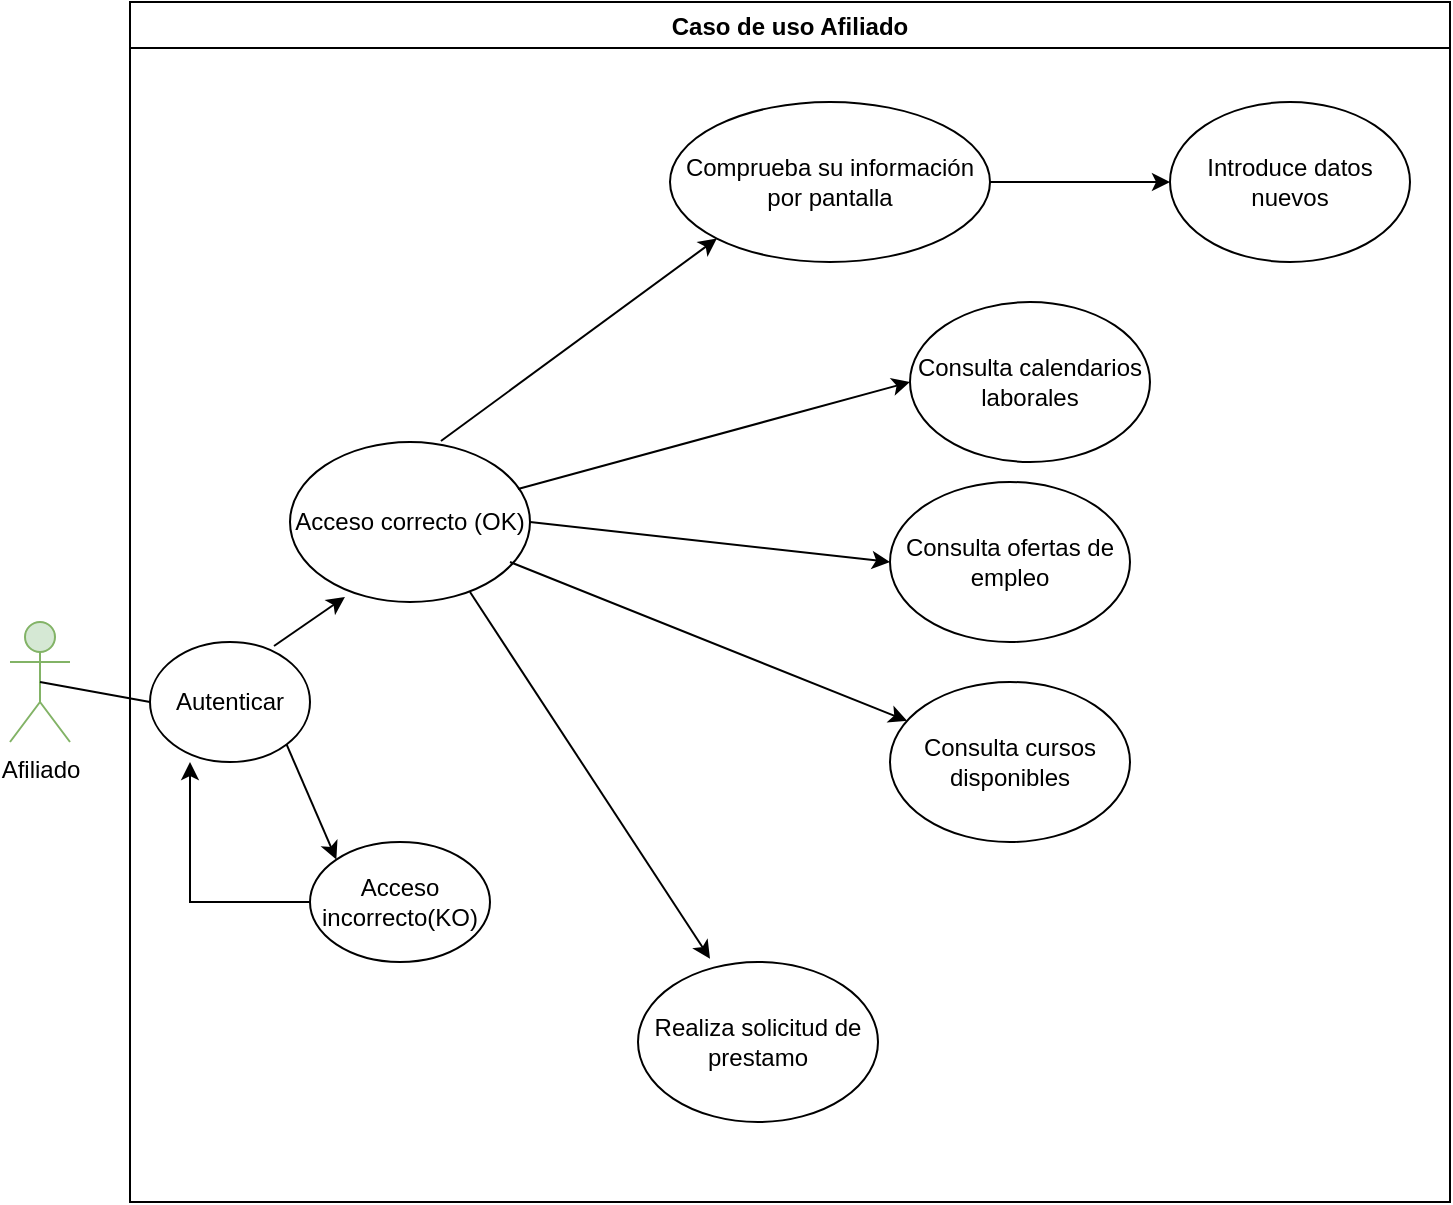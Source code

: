 <mxfile version="17.4.5" type="device"><diagram id="wAwqi9XUksQbqrNesXJ4" name="Page-1"><mxGraphModel dx="1422" dy="762" grid="1" gridSize="10" guides="1" tooltips="1" connect="1" arrows="1" fold="1" page="1" pageScale="1" pageWidth="827" pageHeight="1169" math="0" shadow="0"><root><mxCell id="0"/><mxCell id="1" parent="0"/><mxCell id="AhOxeMQuhEIaakaYI1Ze-1" value="Afiliado" style="shape=umlActor;verticalLabelPosition=bottom;verticalAlign=top;html=1;outlineConnect=0;fillColor=#d5e8d4;strokeColor=#82b366;" vertex="1" parent="1"><mxGeometry x="40" y="340" width="30" height="60" as="geometry"/></mxCell><mxCell id="AhOxeMQuhEIaakaYI1Ze-2" value="Caso de uso Afiliado" style="swimlane;" vertex="1" parent="1"><mxGeometry x="100" y="30" width="660" height="600" as="geometry"/></mxCell><mxCell id="AhOxeMQuhEIaakaYI1Ze-3" value="Autenticar" style="ellipse;whiteSpace=wrap;html=1;" vertex="1" parent="AhOxeMQuhEIaakaYI1Ze-2"><mxGeometry x="10" y="320" width="80" height="60" as="geometry"/></mxCell><mxCell id="AhOxeMQuhEIaakaYI1Ze-4" value="Acceso incorrecto(KO)" style="ellipse;whiteSpace=wrap;html=1;" vertex="1" parent="AhOxeMQuhEIaakaYI1Ze-2"><mxGeometry x="90" y="420" width="90" height="60" as="geometry"/></mxCell><mxCell id="AhOxeMQuhEIaakaYI1Ze-5" value="" style="endArrow=classic;html=1;rounded=0;entryX=0;entryY=0;entryDx=0;entryDy=0;exitX=1;exitY=1;exitDx=0;exitDy=0;" edge="1" parent="AhOxeMQuhEIaakaYI1Ze-2" source="AhOxeMQuhEIaakaYI1Ze-3" target="AhOxeMQuhEIaakaYI1Ze-4"><mxGeometry width="50" height="50" relative="1" as="geometry"><mxPoint x="100" y="390" as="sourcePoint"/><mxPoint x="150" y="340" as="targetPoint"/></mxGeometry></mxCell><mxCell id="AhOxeMQuhEIaakaYI1Ze-6" value="Acceso correcto (OK)" style="ellipse;whiteSpace=wrap;html=1;" vertex="1" parent="AhOxeMQuhEIaakaYI1Ze-2"><mxGeometry x="80" y="220" width="120" height="80" as="geometry"/></mxCell><mxCell id="AhOxeMQuhEIaakaYI1Ze-7" value="" style="endArrow=classic;html=1;rounded=0;exitX=0;exitY=0.5;exitDx=0;exitDy=0;entryX=0.25;entryY=1;entryDx=0;entryDy=0;entryPerimeter=0;" edge="1" parent="AhOxeMQuhEIaakaYI1Ze-2" source="AhOxeMQuhEIaakaYI1Ze-4" target="AhOxeMQuhEIaakaYI1Ze-3"><mxGeometry width="50" height="50" relative="1" as="geometry"><mxPoint x="20" y="450" as="sourcePoint"/><mxPoint x="70" y="400" as="targetPoint"/><Array as="points"><mxPoint x="30" y="450"/></Array></mxGeometry></mxCell><mxCell id="AhOxeMQuhEIaakaYI1Ze-8" value="Comprueba su información por pantalla" style="ellipse;whiteSpace=wrap;html=1;" vertex="1" parent="AhOxeMQuhEIaakaYI1Ze-2"><mxGeometry x="270" y="50" width="160" height="80" as="geometry"/></mxCell><mxCell id="AhOxeMQuhEIaakaYI1Ze-10" value="" style="endArrow=classic;html=1;rounded=0;exitX=0.629;exitY=-0.006;exitDx=0;exitDy=0;exitPerimeter=0;entryX=0;entryY=1;entryDx=0;entryDy=0;" edge="1" parent="AhOxeMQuhEIaakaYI1Ze-2" source="AhOxeMQuhEIaakaYI1Ze-6" target="AhOxeMQuhEIaakaYI1Ze-8"><mxGeometry width="50" height="50" relative="1" as="geometry"><mxPoint x="160" y="200" as="sourcePoint"/><mxPoint x="210" y="150" as="targetPoint"/></mxGeometry></mxCell><mxCell id="AhOxeMQuhEIaakaYI1Ze-11" value="Introduce datos nuevos" style="ellipse;whiteSpace=wrap;html=1;" vertex="1" parent="AhOxeMQuhEIaakaYI1Ze-2"><mxGeometry x="520" y="50" width="120" height="80" as="geometry"/></mxCell><mxCell id="AhOxeMQuhEIaakaYI1Ze-12" value="" style="endArrow=classic;html=1;rounded=0;exitX=1;exitY=0.5;exitDx=0;exitDy=0;entryX=0;entryY=0.5;entryDx=0;entryDy=0;" edge="1" parent="AhOxeMQuhEIaakaYI1Ze-2" source="AhOxeMQuhEIaakaYI1Ze-8" target="AhOxeMQuhEIaakaYI1Ze-11"><mxGeometry width="50" height="50" relative="1" as="geometry"><mxPoint x="370" y="140" as="sourcePoint"/><mxPoint x="420" y="90" as="targetPoint"/></mxGeometry></mxCell><mxCell id="AhOxeMQuhEIaakaYI1Ze-13" value="Consulta calendarios laborales" style="ellipse;whiteSpace=wrap;html=1;" vertex="1" parent="AhOxeMQuhEIaakaYI1Ze-2"><mxGeometry x="390" y="150" width="120" height="80" as="geometry"/></mxCell><mxCell id="AhOxeMQuhEIaakaYI1Ze-14" value="Consulta ofertas de empleo" style="ellipse;whiteSpace=wrap;html=1;" vertex="1" parent="AhOxeMQuhEIaakaYI1Ze-2"><mxGeometry x="380" y="240" width="120" height="80" as="geometry"/></mxCell><mxCell id="AhOxeMQuhEIaakaYI1Ze-15" value="Consulta cursos disponibles" style="ellipse;whiteSpace=wrap;html=1;" vertex="1" parent="AhOxeMQuhEIaakaYI1Ze-2"><mxGeometry x="380" y="340" width="120" height="80" as="geometry"/></mxCell><mxCell id="AhOxeMQuhEIaakaYI1Ze-16" value="Realiza solicitud de prestamo" style="ellipse;whiteSpace=wrap;html=1;" vertex="1" parent="AhOxeMQuhEIaakaYI1Ze-2"><mxGeometry x="254" y="480" width="120" height="80" as="geometry"/></mxCell><mxCell id="AhOxeMQuhEIaakaYI1Ze-17" value="" style="endArrow=classic;html=1;rounded=0;entryX=0;entryY=0.5;entryDx=0;entryDy=0;exitX=0.95;exitY=0.294;exitDx=0;exitDy=0;exitPerimeter=0;" edge="1" parent="AhOxeMQuhEIaakaYI1Ze-2" source="AhOxeMQuhEIaakaYI1Ze-6" target="AhOxeMQuhEIaakaYI1Ze-13"><mxGeometry width="50" height="50" relative="1" as="geometry"><mxPoint x="190" y="260" as="sourcePoint"/><mxPoint x="240" y="210" as="targetPoint"/></mxGeometry></mxCell><mxCell id="AhOxeMQuhEIaakaYI1Ze-18" value="" style="endArrow=classic;html=1;rounded=0;exitX=1;exitY=0.5;exitDx=0;exitDy=0;entryX=0;entryY=0.5;entryDx=0;entryDy=0;" edge="1" parent="AhOxeMQuhEIaakaYI1Ze-2" source="AhOxeMQuhEIaakaYI1Ze-6" target="AhOxeMQuhEIaakaYI1Ze-14"><mxGeometry width="50" height="50" relative="1" as="geometry"><mxPoint x="220" y="310" as="sourcePoint"/><mxPoint x="270" y="260" as="targetPoint"/></mxGeometry></mxCell><mxCell id="AhOxeMQuhEIaakaYI1Ze-19" value="" style="endArrow=classic;html=1;rounded=0;" edge="1" parent="AhOxeMQuhEIaakaYI1Ze-2" target="AhOxeMQuhEIaakaYI1Ze-15"><mxGeometry width="50" height="50" relative="1" as="geometry"><mxPoint x="190" y="280" as="sourcePoint"/><mxPoint x="260" y="310" as="targetPoint"/></mxGeometry></mxCell><mxCell id="AhOxeMQuhEIaakaYI1Ze-20" value="" style="endArrow=classic;html=1;rounded=0;" edge="1" parent="AhOxeMQuhEIaakaYI1Ze-2"><mxGeometry width="50" height="50" relative="1" as="geometry"><mxPoint x="170" y="295" as="sourcePoint"/><mxPoint x="290.003" y="478.338" as="targetPoint"/></mxGeometry></mxCell><mxCell id="AhOxeMQuhEIaakaYI1Ze-21" value="" style="endArrow=classic;html=1;rounded=0;entryX=0.229;entryY=0.969;entryDx=0;entryDy=0;entryPerimeter=0;exitX=0.775;exitY=0.033;exitDx=0;exitDy=0;exitPerimeter=0;" edge="1" parent="AhOxeMQuhEIaakaYI1Ze-2" source="AhOxeMQuhEIaakaYI1Ze-3" target="AhOxeMQuhEIaakaYI1Ze-6"><mxGeometry width="50" height="50" relative="1" as="geometry"><mxPoint x="70" y="330" as="sourcePoint"/><mxPoint x="120" y="280" as="targetPoint"/></mxGeometry></mxCell><mxCell id="AhOxeMQuhEIaakaYI1Ze-9" value="" style="endArrow=none;html=1;rounded=0;entryX=0;entryY=0.5;entryDx=0;entryDy=0;exitX=0.5;exitY=0.5;exitDx=0;exitDy=0;exitPerimeter=0;" edge="1" parent="1" source="AhOxeMQuhEIaakaYI1Ze-1" target="AhOxeMQuhEIaakaYI1Ze-3"><mxGeometry width="50" height="50" relative="1" as="geometry"><mxPoint x="60" y="380" as="sourcePoint"/><mxPoint x="110" y="330" as="targetPoint"/></mxGeometry></mxCell></root></mxGraphModel></diagram></mxfile>